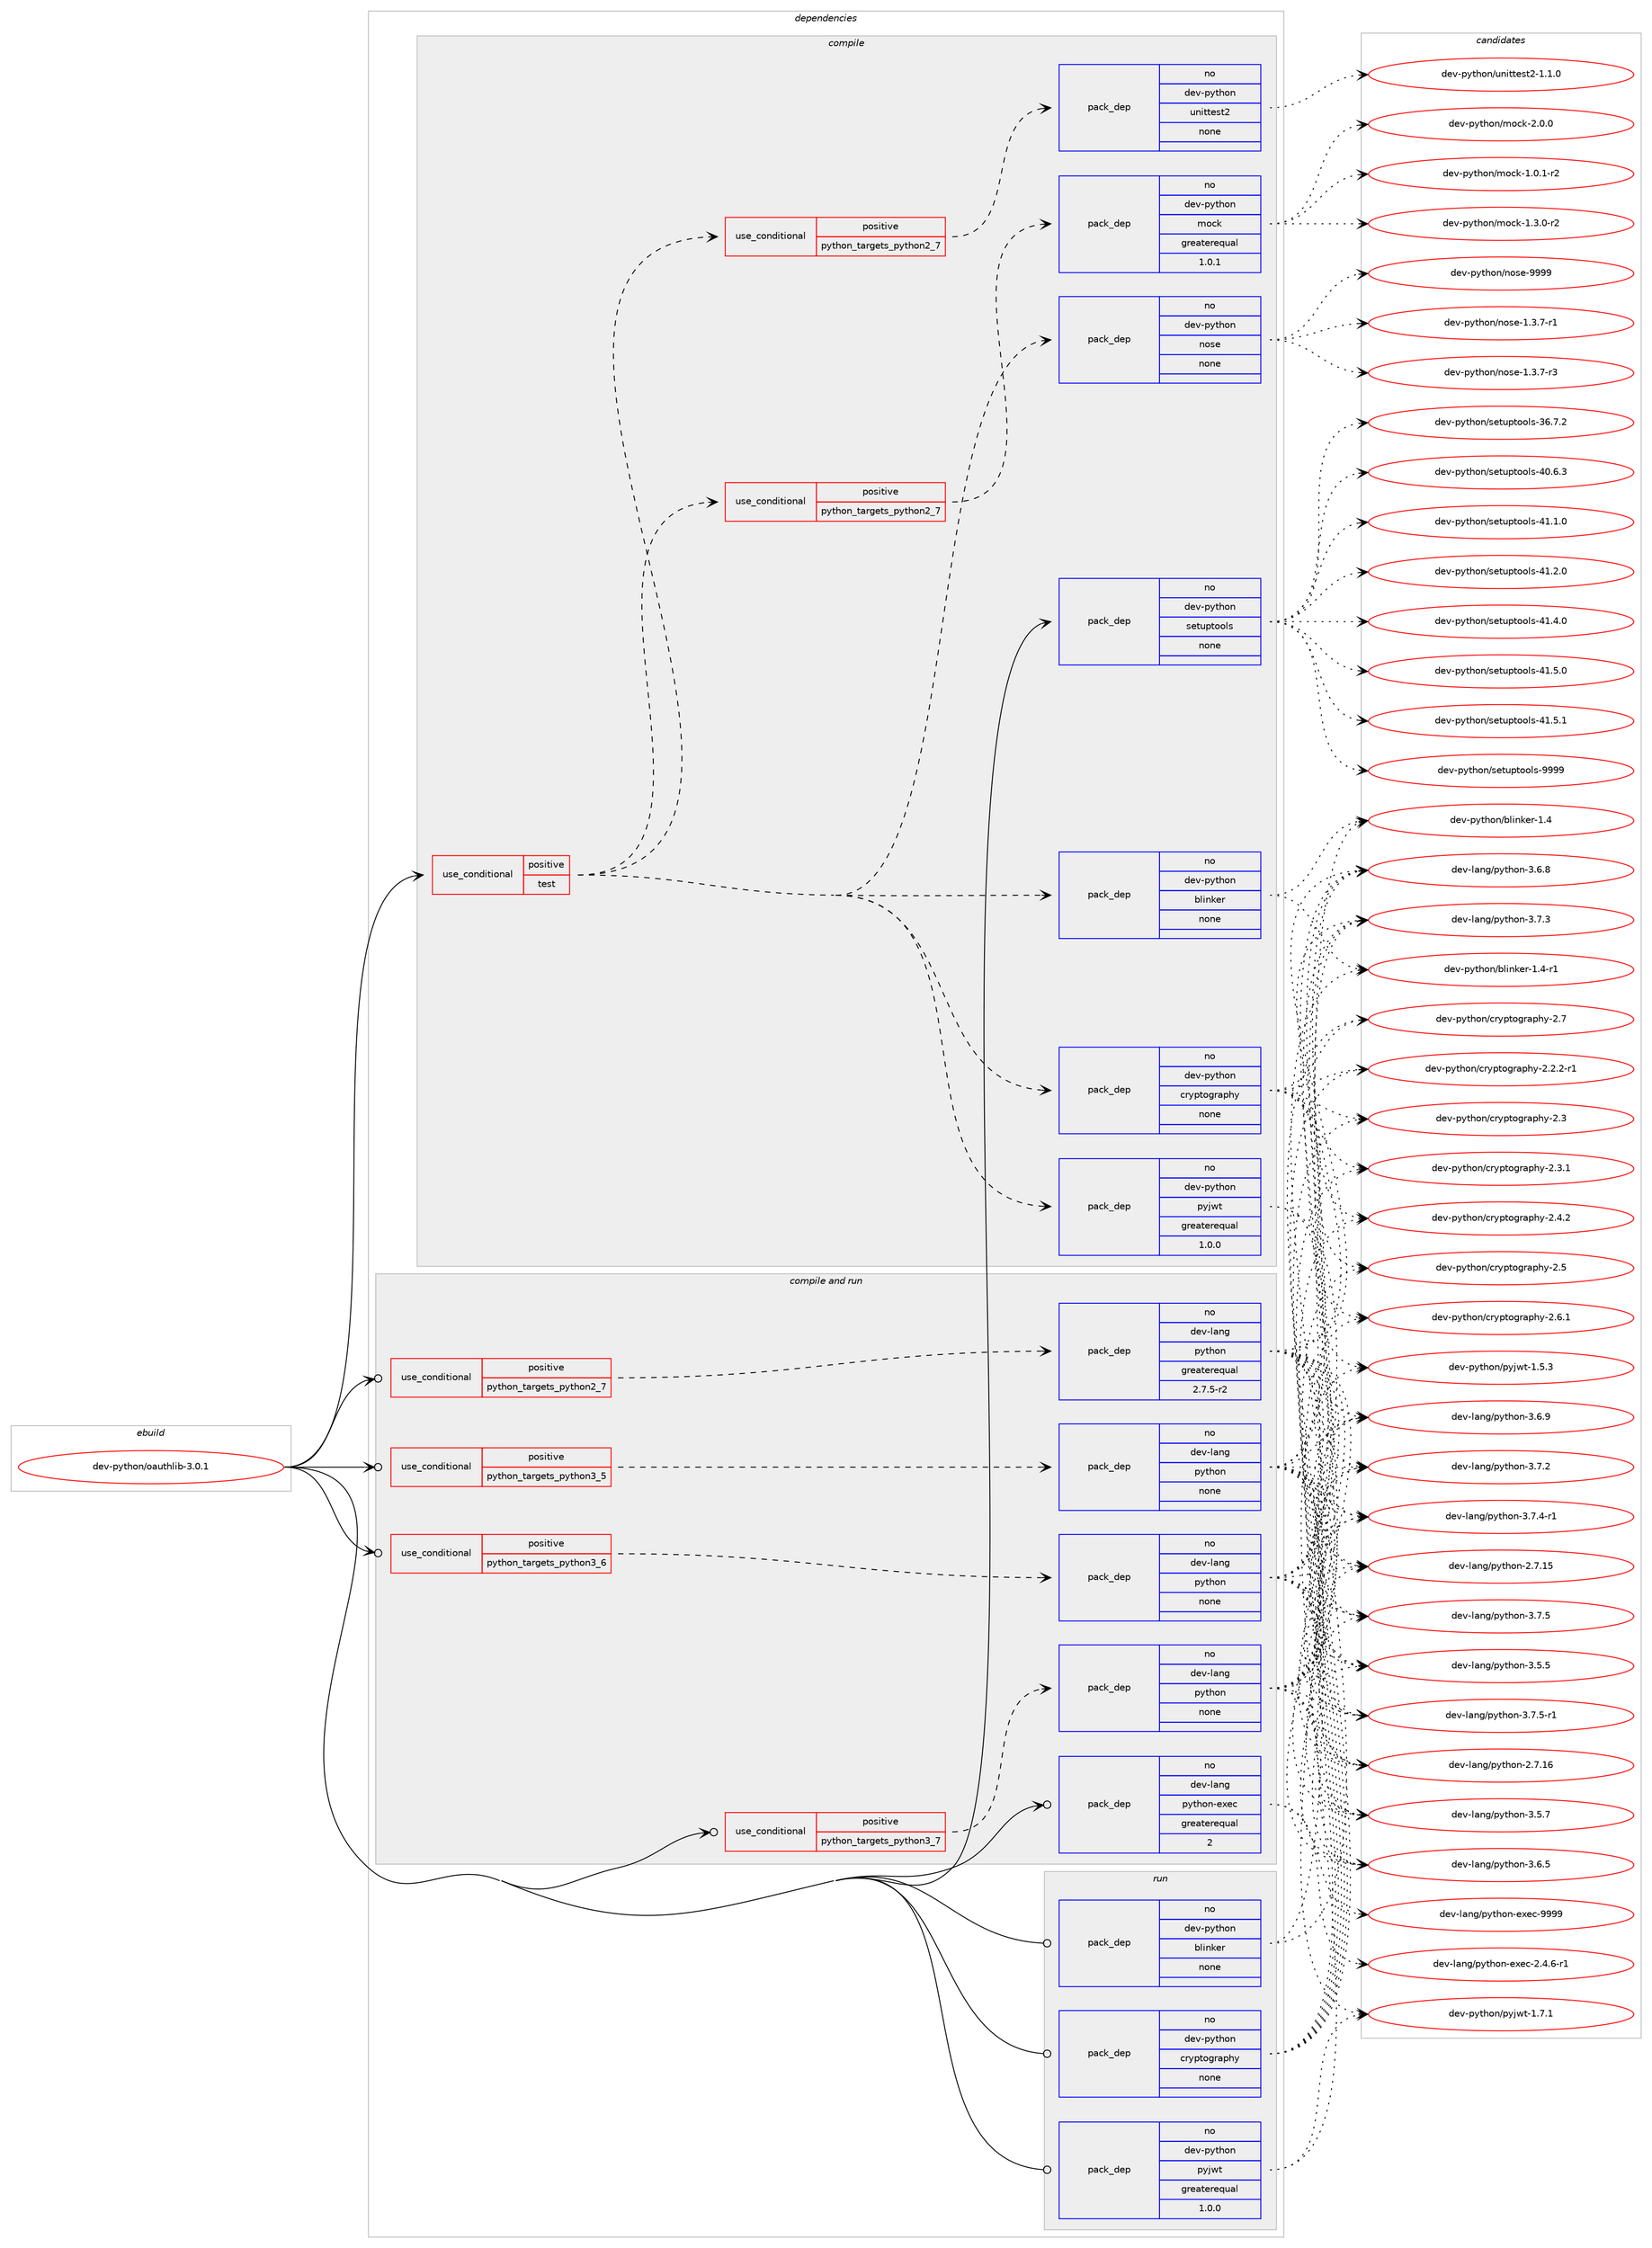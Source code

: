 digraph prolog {

# *************
# Graph options
# *************

newrank=true;
concentrate=true;
compound=true;
graph [rankdir=LR,fontname=Helvetica,fontsize=10,ranksep=1.5];#, ranksep=2.5, nodesep=0.2];
edge  [arrowhead=vee];
node  [fontname=Helvetica,fontsize=10];

# **********
# The ebuild
# **********

subgraph cluster_leftcol {
color=gray;
rank=same;
label=<<i>ebuild</i>>;
id [label="dev-python/oauthlib-3.0.1", color=red, width=4, href="../dev-python/oauthlib-3.0.1.svg"];
}

# ****************
# The dependencies
# ****************

subgraph cluster_midcol {
color=gray;
label=<<i>dependencies</i>>;
subgraph cluster_compile {
fillcolor="#eeeeee";
style=filled;
label=<<i>compile</i>>;
subgraph cond143507 {
dependency617744 [label=<<TABLE BORDER="0" CELLBORDER="1" CELLSPACING="0" CELLPADDING="4"><TR><TD ROWSPAN="3" CELLPADDING="10">use_conditional</TD></TR><TR><TD>positive</TD></TR><TR><TD>test</TD></TR></TABLE>>, shape=none, color=red];
subgraph pack462429 {
dependency617745 [label=<<TABLE BORDER="0" CELLBORDER="1" CELLSPACING="0" CELLPADDING="4" WIDTH="220"><TR><TD ROWSPAN="6" CELLPADDING="30">pack_dep</TD></TR><TR><TD WIDTH="110">no</TD></TR><TR><TD>dev-python</TD></TR><TR><TD>pyjwt</TD></TR><TR><TD>greaterequal</TD></TR><TR><TD>1.0.0</TD></TR></TABLE>>, shape=none, color=blue];
}
dependency617744:e -> dependency617745:w [weight=20,style="dashed",arrowhead="vee"];
subgraph pack462430 {
dependency617746 [label=<<TABLE BORDER="0" CELLBORDER="1" CELLSPACING="0" CELLPADDING="4" WIDTH="220"><TR><TD ROWSPAN="6" CELLPADDING="30">pack_dep</TD></TR><TR><TD WIDTH="110">no</TD></TR><TR><TD>dev-python</TD></TR><TR><TD>blinker</TD></TR><TR><TD>none</TD></TR><TR><TD></TD></TR></TABLE>>, shape=none, color=blue];
}
dependency617744:e -> dependency617746:w [weight=20,style="dashed",arrowhead="vee"];
subgraph pack462431 {
dependency617747 [label=<<TABLE BORDER="0" CELLBORDER="1" CELLSPACING="0" CELLPADDING="4" WIDTH="220"><TR><TD ROWSPAN="6" CELLPADDING="30">pack_dep</TD></TR><TR><TD WIDTH="110">no</TD></TR><TR><TD>dev-python</TD></TR><TR><TD>cryptography</TD></TR><TR><TD>none</TD></TR><TR><TD></TD></TR></TABLE>>, shape=none, color=blue];
}
dependency617744:e -> dependency617747:w [weight=20,style="dashed",arrowhead="vee"];
subgraph pack462432 {
dependency617748 [label=<<TABLE BORDER="0" CELLBORDER="1" CELLSPACING="0" CELLPADDING="4" WIDTH="220"><TR><TD ROWSPAN="6" CELLPADDING="30">pack_dep</TD></TR><TR><TD WIDTH="110">no</TD></TR><TR><TD>dev-python</TD></TR><TR><TD>nose</TD></TR><TR><TD>none</TD></TR><TR><TD></TD></TR></TABLE>>, shape=none, color=blue];
}
dependency617744:e -> dependency617748:w [weight=20,style="dashed",arrowhead="vee"];
subgraph cond143508 {
dependency617749 [label=<<TABLE BORDER="0" CELLBORDER="1" CELLSPACING="0" CELLPADDING="4"><TR><TD ROWSPAN="3" CELLPADDING="10">use_conditional</TD></TR><TR><TD>positive</TD></TR><TR><TD>python_targets_python2_7</TD></TR></TABLE>>, shape=none, color=red];
subgraph pack462433 {
dependency617750 [label=<<TABLE BORDER="0" CELLBORDER="1" CELLSPACING="0" CELLPADDING="4" WIDTH="220"><TR><TD ROWSPAN="6" CELLPADDING="30">pack_dep</TD></TR><TR><TD WIDTH="110">no</TD></TR><TR><TD>dev-python</TD></TR><TR><TD>mock</TD></TR><TR><TD>greaterequal</TD></TR><TR><TD>1.0.1</TD></TR></TABLE>>, shape=none, color=blue];
}
dependency617749:e -> dependency617750:w [weight=20,style="dashed",arrowhead="vee"];
}
dependency617744:e -> dependency617749:w [weight=20,style="dashed",arrowhead="vee"];
subgraph cond143509 {
dependency617751 [label=<<TABLE BORDER="0" CELLBORDER="1" CELLSPACING="0" CELLPADDING="4"><TR><TD ROWSPAN="3" CELLPADDING="10">use_conditional</TD></TR><TR><TD>positive</TD></TR><TR><TD>python_targets_python2_7</TD></TR></TABLE>>, shape=none, color=red];
subgraph pack462434 {
dependency617752 [label=<<TABLE BORDER="0" CELLBORDER="1" CELLSPACING="0" CELLPADDING="4" WIDTH="220"><TR><TD ROWSPAN="6" CELLPADDING="30">pack_dep</TD></TR><TR><TD WIDTH="110">no</TD></TR><TR><TD>dev-python</TD></TR><TR><TD>unittest2</TD></TR><TR><TD>none</TD></TR><TR><TD></TD></TR></TABLE>>, shape=none, color=blue];
}
dependency617751:e -> dependency617752:w [weight=20,style="dashed",arrowhead="vee"];
}
dependency617744:e -> dependency617751:w [weight=20,style="dashed",arrowhead="vee"];
}
id:e -> dependency617744:w [weight=20,style="solid",arrowhead="vee"];
subgraph pack462435 {
dependency617753 [label=<<TABLE BORDER="0" CELLBORDER="1" CELLSPACING="0" CELLPADDING="4" WIDTH="220"><TR><TD ROWSPAN="6" CELLPADDING="30">pack_dep</TD></TR><TR><TD WIDTH="110">no</TD></TR><TR><TD>dev-python</TD></TR><TR><TD>setuptools</TD></TR><TR><TD>none</TD></TR><TR><TD></TD></TR></TABLE>>, shape=none, color=blue];
}
id:e -> dependency617753:w [weight=20,style="solid",arrowhead="vee"];
}
subgraph cluster_compileandrun {
fillcolor="#eeeeee";
style=filled;
label=<<i>compile and run</i>>;
subgraph cond143510 {
dependency617754 [label=<<TABLE BORDER="0" CELLBORDER="1" CELLSPACING="0" CELLPADDING="4"><TR><TD ROWSPAN="3" CELLPADDING="10">use_conditional</TD></TR><TR><TD>positive</TD></TR><TR><TD>python_targets_python2_7</TD></TR></TABLE>>, shape=none, color=red];
subgraph pack462436 {
dependency617755 [label=<<TABLE BORDER="0" CELLBORDER="1" CELLSPACING="0" CELLPADDING="4" WIDTH="220"><TR><TD ROWSPAN="6" CELLPADDING="30">pack_dep</TD></TR><TR><TD WIDTH="110">no</TD></TR><TR><TD>dev-lang</TD></TR><TR><TD>python</TD></TR><TR><TD>greaterequal</TD></TR><TR><TD>2.7.5-r2</TD></TR></TABLE>>, shape=none, color=blue];
}
dependency617754:e -> dependency617755:w [weight=20,style="dashed",arrowhead="vee"];
}
id:e -> dependency617754:w [weight=20,style="solid",arrowhead="odotvee"];
subgraph cond143511 {
dependency617756 [label=<<TABLE BORDER="0" CELLBORDER="1" CELLSPACING="0" CELLPADDING="4"><TR><TD ROWSPAN="3" CELLPADDING="10">use_conditional</TD></TR><TR><TD>positive</TD></TR><TR><TD>python_targets_python3_5</TD></TR></TABLE>>, shape=none, color=red];
subgraph pack462437 {
dependency617757 [label=<<TABLE BORDER="0" CELLBORDER="1" CELLSPACING="0" CELLPADDING="4" WIDTH="220"><TR><TD ROWSPAN="6" CELLPADDING="30">pack_dep</TD></TR><TR><TD WIDTH="110">no</TD></TR><TR><TD>dev-lang</TD></TR><TR><TD>python</TD></TR><TR><TD>none</TD></TR><TR><TD></TD></TR></TABLE>>, shape=none, color=blue];
}
dependency617756:e -> dependency617757:w [weight=20,style="dashed",arrowhead="vee"];
}
id:e -> dependency617756:w [weight=20,style="solid",arrowhead="odotvee"];
subgraph cond143512 {
dependency617758 [label=<<TABLE BORDER="0" CELLBORDER="1" CELLSPACING="0" CELLPADDING="4"><TR><TD ROWSPAN="3" CELLPADDING="10">use_conditional</TD></TR><TR><TD>positive</TD></TR><TR><TD>python_targets_python3_6</TD></TR></TABLE>>, shape=none, color=red];
subgraph pack462438 {
dependency617759 [label=<<TABLE BORDER="0" CELLBORDER="1" CELLSPACING="0" CELLPADDING="4" WIDTH="220"><TR><TD ROWSPAN="6" CELLPADDING="30">pack_dep</TD></TR><TR><TD WIDTH="110">no</TD></TR><TR><TD>dev-lang</TD></TR><TR><TD>python</TD></TR><TR><TD>none</TD></TR><TR><TD></TD></TR></TABLE>>, shape=none, color=blue];
}
dependency617758:e -> dependency617759:w [weight=20,style="dashed",arrowhead="vee"];
}
id:e -> dependency617758:w [weight=20,style="solid",arrowhead="odotvee"];
subgraph cond143513 {
dependency617760 [label=<<TABLE BORDER="0" CELLBORDER="1" CELLSPACING="0" CELLPADDING="4"><TR><TD ROWSPAN="3" CELLPADDING="10">use_conditional</TD></TR><TR><TD>positive</TD></TR><TR><TD>python_targets_python3_7</TD></TR></TABLE>>, shape=none, color=red];
subgraph pack462439 {
dependency617761 [label=<<TABLE BORDER="0" CELLBORDER="1" CELLSPACING="0" CELLPADDING="4" WIDTH="220"><TR><TD ROWSPAN="6" CELLPADDING="30">pack_dep</TD></TR><TR><TD WIDTH="110">no</TD></TR><TR><TD>dev-lang</TD></TR><TR><TD>python</TD></TR><TR><TD>none</TD></TR><TR><TD></TD></TR></TABLE>>, shape=none, color=blue];
}
dependency617760:e -> dependency617761:w [weight=20,style="dashed",arrowhead="vee"];
}
id:e -> dependency617760:w [weight=20,style="solid",arrowhead="odotvee"];
subgraph pack462440 {
dependency617762 [label=<<TABLE BORDER="0" CELLBORDER="1" CELLSPACING="0" CELLPADDING="4" WIDTH="220"><TR><TD ROWSPAN="6" CELLPADDING="30">pack_dep</TD></TR><TR><TD WIDTH="110">no</TD></TR><TR><TD>dev-lang</TD></TR><TR><TD>python-exec</TD></TR><TR><TD>greaterequal</TD></TR><TR><TD>2</TD></TR></TABLE>>, shape=none, color=blue];
}
id:e -> dependency617762:w [weight=20,style="solid",arrowhead="odotvee"];
}
subgraph cluster_run {
fillcolor="#eeeeee";
style=filled;
label=<<i>run</i>>;
subgraph pack462441 {
dependency617763 [label=<<TABLE BORDER="0" CELLBORDER="1" CELLSPACING="0" CELLPADDING="4" WIDTH="220"><TR><TD ROWSPAN="6" CELLPADDING="30">pack_dep</TD></TR><TR><TD WIDTH="110">no</TD></TR><TR><TD>dev-python</TD></TR><TR><TD>blinker</TD></TR><TR><TD>none</TD></TR><TR><TD></TD></TR></TABLE>>, shape=none, color=blue];
}
id:e -> dependency617763:w [weight=20,style="solid",arrowhead="odot"];
subgraph pack462442 {
dependency617764 [label=<<TABLE BORDER="0" CELLBORDER="1" CELLSPACING="0" CELLPADDING="4" WIDTH="220"><TR><TD ROWSPAN="6" CELLPADDING="30">pack_dep</TD></TR><TR><TD WIDTH="110">no</TD></TR><TR><TD>dev-python</TD></TR><TR><TD>cryptography</TD></TR><TR><TD>none</TD></TR><TR><TD></TD></TR></TABLE>>, shape=none, color=blue];
}
id:e -> dependency617764:w [weight=20,style="solid",arrowhead="odot"];
subgraph pack462443 {
dependency617765 [label=<<TABLE BORDER="0" CELLBORDER="1" CELLSPACING="0" CELLPADDING="4" WIDTH="220"><TR><TD ROWSPAN="6" CELLPADDING="30">pack_dep</TD></TR><TR><TD WIDTH="110">no</TD></TR><TR><TD>dev-python</TD></TR><TR><TD>pyjwt</TD></TR><TR><TD>greaterequal</TD></TR><TR><TD>1.0.0</TD></TR></TABLE>>, shape=none, color=blue];
}
id:e -> dependency617765:w [weight=20,style="solid",arrowhead="odot"];
}
}

# **************
# The candidates
# **************

subgraph cluster_choices {
rank=same;
color=gray;
label=<<i>candidates</i>>;

subgraph choice462429 {
color=black;
nodesep=1;
choice1001011184511212111610411111047112121106119116454946534651 [label="dev-python/pyjwt-1.5.3", color=red, width=4,href="../dev-python/pyjwt-1.5.3.svg"];
choice1001011184511212111610411111047112121106119116454946554649 [label="dev-python/pyjwt-1.7.1", color=red, width=4,href="../dev-python/pyjwt-1.7.1.svg"];
dependency617745:e -> choice1001011184511212111610411111047112121106119116454946534651:w [style=dotted,weight="100"];
dependency617745:e -> choice1001011184511212111610411111047112121106119116454946554649:w [style=dotted,weight="100"];
}
subgraph choice462430 {
color=black;
nodesep=1;
choice10010111845112121116104111110479810810511010710111445494652 [label="dev-python/blinker-1.4", color=red, width=4,href="../dev-python/blinker-1.4.svg"];
choice100101118451121211161041111104798108105110107101114454946524511449 [label="dev-python/blinker-1.4-r1", color=red, width=4,href="../dev-python/blinker-1.4-r1.svg"];
dependency617746:e -> choice10010111845112121116104111110479810810511010710111445494652:w [style=dotted,weight="100"];
dependency617746:e -> choice100101118451121211161041111104798108105110107101114454946524511449:w [style=dotted,weight="100"];
}
subgraph choice462431 {
color=black;
nodesep=1;
choice100101118451121211161041111104799114121112116111103114971121041214550465046504511449 [label="dev-python/cryptography-2.2.2-r1", color=red, width=4,href="../dev-python/cryptography-2.2.2-r1.svg"];
choice1001011184511212111610411111047991141211121161111031149711210412145504651 [label="dev-python/cryptography-2.3", color=red, width=4,href="../dev-python/cryptography-2.3.svg"];
choice10010111845112121116104111110479911412111211611110311497112104121455046514649 [label="dev-python/cryptography-2.3.1", color=red, width=4,href="../dev-python/cryptography-2.3.1.svg"];
choice10010111845112121116104111110479911412111211611110311497112104121455046524650 [label="dev-python/cryptography-2.4.2", color=red, width=4,href="../dev-python/cryptography-2.4.2.svg"];
choice1001011184511212111610411111047991141211121161111031149711210412145504653 [label="dev-python/cryptography-2.5", color=red, width=4,href="../dev-python/cryptography-2.5.svg"];
choice10010111845112121116104111110479911412111211611110311497112104121455046544649 [label="dev-python/cryptography-2.6.1", color=red, width=4,href="../dev-python/cryptography-2.6.1.svg"];
choice1001011184511212111610411111047991141211121161111031149711210412145504655 [label="dev-python/cryptography-2.7", color=red, width=4,href="../dev-python/cryptography-2.7.svg"];
dependency617747:e -> choice100101118451121211161041111104799114121112116111103114971121041214550465046504511449:w [style=dotted,weight="100"];
dependency617747:e -> choice1001011184511212111610411111047991141211121161111031149711210412145504651:w [style=dotted,weight="100"];
dependency617747:e -> choice10010111845112121116104111110479911412111211611110311497112104121455046514649:w [style=dotted,weight="100"];
dependency617747:e -> choice10010111845112121116104111110479911412111211611110311497112104121455046524650:w [style=dotted,weight="100"];
dependency617747:e -> choice1001011184511212111610411111047991141211121161111031149711210412145504653:w [style=dotted,weight="100"];
dependency617747:e -> choice10010111845112121116104111110479911412111211611110311497112104121455046544649:w [style=dotted,weight="100"];
dependency617747:e -> choice1001011184511212111610411111047991141211121161111031149711210412145504655:w [style=dotted,weight="100"];
}
subgraph choice462432 {
color=black;
nodesep=1;
choice10010111845112121116104111110471101111151014549465146554511449 [label="dev-python/nose-1.3.7-r1", color=red, width=4,href="../dev-python/nose-1.3.7-r1.svg"];
choice10010111845112121116104111110471101111151014549465146554511451 [label="dev-python/nose-1.3.7-r3", color=red, width=4,href="../dev-python/nose-1.3.7-r3.svg"];
choice10010111845112121116104111110471101111151014557575757 [label="dev-python/nose-9999", color=red, width=4,href="../dev-python/nose-9999.svg"];
dependency617748:e -> choice10010111845112121116104111110471101111151014549465146554511449:w [style=dotted,weight="100"];
dependency617748:e -> choice10010111845112121116104111110471101111151014549465146554511451:w [style=dotted,weight="100"];
dependency617748:e -> choice10010111845112121116104111110471101111151014557575757:w [style=dotted,weight="100"];
}
subgraph choice462433 {
color=black;
nodesep=1;
choice1001011184511212111610411111047109111991074549464846494511450 [label="dev-python/mock-1.0.1-r2", color=red, width=4,href="../dev-python/mock-1.0.1-r2.svg"];
choice1001011184511212111610411111047109111991074549465146484511450 [label="dev-python/mock-1.3.0-r2", color=red, width=4,href="../dev-python/mock-1.3.0-r2.svg"];
choice100101118451121211161041111104710911199107455046484648 [label="dev-python/mock-2.0.0", color=red, width=4,href="../dev-python/mock-2.0.0.svg"];
dependency617750:e -> choice1001011184511212111610411111047109111991074549464846494511450:w [style=dotted,weight="100"];
dependency617750:e -> choice1001011184511212111610411111047109111991074549465146484511450:w [style=dotted,weight="100"];
dependency617750:e -> choice100101118451121211161041111104710911199107455046484648:w [style=dotted,weight="100"];
}
subgraph choice462434 {
color=black;
nodesep=1;
choice100101118451121211161041111104711711010511611610111511650454946494648 [label="dev-python/unittest2-1.1.0", color=red, width=4,href="../dev-python/unittest2-1.1.0.svg"];
dependency617752:e -> choice100101118451121211161041111104711711010511611610111511650454946494648:w [style=dotted,weight="100"];
}
subgraph choice462435 {
color=black;
nodesep=1;
choice100101118451121211161041111104711510111611711211611111110811545515446554650 [label="dev-python/setuptools-36.7.2", color=red, width=4,href="../dev-python/setuptools-36.7.2.svg"];
choice100101118451121211161041111104711510111611711211611111110811545524846544651 [label="dev-python/setuptools-40.6.3", color=red, width=4,href="../dev-python/setuptools-40.6.3.svg"];
choice100101118451121211161041111104711510111611711211611111110811545524946494648 [label="dev-python/setuptools-41.1.0", color=red, width=4,href="../dev-python/setuptools-41.1.0.svg"];
choice100101118451121211161041111104711510111611711211611111110811545524946504648 [label="dev-python/setuptools-41.2.0", color=red, width=4,href="../dev-python/setuptools-41.2.0.svg"];
choice100101118451121211161041111104711510111611711211611111110811545524946524648 [label="dev-python/setuptools-41.4.0", color=red, width=4,href="../dev-python/setuptools-41.4.0.svg"];
choice100101118451121211161041111104711510111611711211611111110811545524946534648 [label="dev-python/setuptools-41.5.0", color=red, width=4,href="../dev-python/setuptools-41.5.0.svg"];
choice100101118451121211161041111104711510111611711211611111110811545524946534649 [label="dev-python/setuptools-41.5.1", color=red, width=4,href="../dev-python/setuptools-41.5.1.svg"];
choice10010111845112121116104111110471151011161171121161111111081154557575757 [label="dev-python/setuptools-9999", color=red, width=4,href="../dev-python/setuptools-9999.svg"];
dependency617753:e -> choice100101118451121211161041111104711510111611711211611111110811545515446554650:w [style=dotted,weight="100"];
dependency617753:e -> choice100101118451121211161041111104711510111611711211611111110811545524846544651:w [style=dotted,weight="100"];
dependency617753:e -> choice100101118451121211161041111104711510111611711211611111110811545524946494648:w [style=dotted,weight="100"];
dependency617753:e -> choice100101118451121211161041111104711510111611711211611111110811545524946504648:w [style=dotted,weight="100"];
dependency617753:e -> choice100101118451121211161041111104711510111611711211611111110811545524946524648:w [style=dotted,weight="100"];
dependency617753:e -> choice100101118451121211161041111104711510111611711211611111110811545524946534648:w [style=dotted,weight="100"];
dependency617753:e -> choice100101118451121211161041111104711510111611711211611111110811545524946534649:w [style=dotted,weight="100"];
dependency617753:e -> choice10010111845112121116104111110471151011161171121161111111081154557575757:w [style=dotted,weight="100"];
}
subgraph choice462436 {
color=black;
nodesep=1;
choice10010111845108971101034711212111610411111045504655464953 [label="dev-lang/python-2.7.15", color=red, width=4,href="../dev-lang/python-2.7.15.svg"];
choice10010111845108971101034711212111610411111045504655464954 [label="dev-lang/python-2.7.16", color=red, width=4,href="../dev-lang/python-2.7.16.svg"];
choice100101118451089711010347112121116104111110455146534653 [label="dev-lang/python-3.5.5", color=red, width=4,href="../dev-lang/python-3.5.5.svg"];
choice100101118451089711010347112121116104111110455146534655 [label="dev-lang/python-3.5.7", color=red, width=4,href="../dev-lang/python-3.5.7.svg"];
choice100101118451089711010347112121116104111110455146544653 [label="dev-lang/python-3.6.5", color=red, width=4,href="../dev-lang/python-3.6.5.svg"];
choice100101118451089711010347112121116104111110455146544656 [label="dev-lang/python-3.6.8", color=red, width=4,href="../dev-lang/python-3.6.8.svg"];
choice100101118451089711010347112121116104111110455146544657 [label="dev-lang/python-3.6.9", color=red, width=4,href="../dev-lang/python-3.6.9.svg"];
choice100101118451089711010347112121116104111110455146554650 [label="dev-lang/python-3.7.2", color=red, width=4,href="../dev-lang/python-3.7.2.svg"];
choice100101118451089711010347112121116104111110455146554651 [label="dev-lang/python-3.7.3", color=red, width=4,href="../dev-lang/python-3.7.3.svg"];
choice1001011184510897110103471121211161041111104551465546524511449 [label="dev-lang/python-3.7.4-r1", color=red, width=4,href="../dev-lang/python-3.7.4-r1.svg"];
choice100101118451089711010347112121116104111110455146554653 [label="dev-lang/python-3.7.5", color=red, width=4,href="../dev-lang/python-3.7.5.svg"];
choice1001011184510897110103471121211161041111104551465546534511449 [label="dev-lang/python-3.7.5-r1", color=red, width=4,href="../dev-lang/python-3.7.5-r1.svg"];
dependency617755:e -> choice10010111845108971101034711212111610411111045504655464953:w [style=dotted,weight="100"];
dependency617755:e -> choice10010111845108971101034711212111610411111045504655464954:w [style=dotted,weight="100"];
dependency617755:e -> choice100101118451089711010347112121116104111110455146534653:w [style=dotted,weight="100"];
dependency617755:e -> choice100101118451089711010347112121116104111110455146534655:w [style=dotted,weight="100"];
dependency617755:e -> choice100101118451089711010347112121116104111110455146544653:w [style=dotted,weight="100"];
dependency617755:e -> choice100101118451089711010347112121116104111110455146544656:w [style=dotted,weight="100"];
dependency617755:e -> choice100101118451089711010347112121116104111110455146544657:w [style=dotted,weight="100"];
dependency617755:e -> choice100101118451089711010347112121116104111110455146554650:w [style=dotted,weight="100"];
dependency617755:e -> choice100101118451089711010347112121116104111110455146554651:w [style=dotted,weight="100"];
dependency617755:e -> choice1001011184510897110103471121211161041111104551465546524511449:w [style=dotted,weight="100"];
dependency617755:e -> choice100101118451089711010347112121116104111110455146554653:w [style=dotted,weight="100"];
dependency617755:e -> choice1001011184510897110103471121211161041111104551465546534511449:w [style=dotted,weight="100"];
}
subgraph choice462437 {
color=black;
nodesep=1;
choice10010111845108971101034711212111610411111045504655464953 [label="dev-lang/python-2.7.15", color=red, width=4,href="../dev-lang/python-2.7.15.svg"];
choice10010111845108971101034711212111610411111045504655464954 [label="dev-lang/python-2.7.16", color=red, width=4,href="../dev-lang/python-2.7.16.svg"];
choice100101118451089711010347112121116104111110455146534653 [label="dev-lang/python-3.5.5", color=red, width=4,href="../dev-lang/python-3.5.5.svg"];
choice100101118451089711010347112121116104111110455146534655 [label="dev-lang/python-3.5.7", color=red, width=4,href="../dev-lang/python-3.5.7.svg"];
choice100101118451089711010347112121116104111110455146544653 [label="dev-lang/python-3.6.5", color=red, width=4,href="../dev-lang/python-3.6.5.svg"];
choice100101118451089711010347112121116104111110455146544656 [label="dev-lang/python-3.6.8", color=red, width=4,href="../dev-lang/python-3.6.8.svg"];
choice100101118451089711010347112121116104111110455146544657 [label="dev-lang/python-3.6.9", color=red, width=4,href="../dev-lang/python-3.6.9.svg"];
choice100101118451089711010347112121116104111110455146554650 [label="dev-lang/python-3.7.2", color=red, width=4,href="../dev-lang/python-3.7.2.svg"];
choice100101118451089711010347112121116104111110455146554651 [label="dev-lang/python-3.7.3", color=red, width=4,href="../dev-lang/python-3.7.3.svg"];
choice1001011184510897110103471121211161041111104551465546524511449 [label="dev-lang/python-3.7.4-r1", color=red, width=4,href="../dev-lang/python-3.7.4-r1.svg"];
choice100101118451089711010347112121116104111110455146554653 [label="dev-lang/python-3.7.5", color=red, width=4,href="../dev-lang/python-3.7.5.svg"];
choice1001011184510897110103471121211161041111104551465546534511449 [label="dev-lang/python-3.7.5-r1", color=red, width=4,href="../dev-lang/python-3.7.5-r1.svg"];
dependency617757:e -> choice10010111845108971101034711212111610411111045504655464953:w [style=dotted,weight="100"];
dependency617757:e -> choice10010111845108971101034711212111610411111045504655464954:w [style=dotted,weight="100"];
dependency617757:e -> choice100101118451089711010347112121116104111110455146534653:w [style=dotted,weight="100"];
dependency617757:e -> choice100101118451089711010347112121116104111110455146534655:w [style=dotted,weight="100"];
dependency617757:e -> choice100101118451089711010347112121116104111110455146544653:w [style=dotted,weight="100"];
dependency617757:e -> choice100101118451089711010347112121116104111110455146544656:w [style=dotted,weight="100"];
dependency617757:e -> choice100101118451089711010347112121116104111110455146544657:w [style=dotted,weight="100"];
dependency617757:e -> choice100101118451089711010347112121116104111110455146554650:w [style=dotted,weight="100"];
dependency617757:e -> choice100101118451089711010347112121116104111110455146554651:w [style=dotted,weight="100"];
dependency617757:e -> choice1001011184510897110103471121211161041111104551465546524511449:w [style=dotted,weight="100"];
dependency617757:e -> choice100101118451089711010347112121116104111110455146554653:w [style=dotted,weight="100"];
dependency617757:e -> choice1001011184510897110103471121211161041111104551465546534511449:w [style=dotted,weight="100"];
}
subgraph choice462438 {
color=black;
nodesep=1;
choice10010111845108971101034711212111610411111045504655464953 [label="dev-lang/python-2.7.15", color=red, width=4,href="../dev-lang/python-2.7.15.svg"];
choice10010111845108971101034711212111610411111045504655464954 [label="dev-lang/python-2.7.16", color=red, width=4,href="../dev-lang/python-2.7.16.svg"];
choice100101118451089711010347112121116104111110455146534653 [label="dev-lang/python-3.5.5", color=red, width=4,href="../dev-lang/python-3.5.5.svg"];
choice100101118451089711010347112121116104111110455146534655 [label="dev-lang/python-3.5.7", color=red, width=4,href="../dev-lang/python-3.5.7.svg"];
choice100101118451089711010347112121116104111110455146544653 [label="dev-lang/python-3.6.5", color=red, width=4,href="../dev-lang/python-3.6.5.svg"];
choice100101118451089711010347112121116104111110455146544656 [label="dev-lang/python-3.6.8", color=red, width=4,href="../dev-lang/python-3.6.8.svg"];
choice100101118451089711010347112121116104111110455146544657 [label="dev-lang/python-3.6.9", color=red, width=4,href="../dev-lang/python-3.6.9.svg"];
choice100101118451089711010347112121116104111110455146554650 [label="dev-lang/python-3.7.2", color=red, width=4,href="../dev-lang/python-3.7.2.svg"];
choice100101118451089711010347112121116104111110455146554651 [label="dev-lang/python-3.7.3", color=red, width=4,href="../dev-lang/python-3.7.3.svg"];
choice1001011184510897110103471121211161041111104551465546524511449 [label="dev-lang/python-3.7.4-r1", color=red, width=4,href="../dev-lang/python-3.7.4-r1.svg"];
choice100101118451089711010347112121116104111110455146554653 [label="dev-lang/python-3.7.5", color=red, width=4,href="../dev-lang/python-3.7.5.svg"];
choice1001011184510897110103471121211161041111104551465546534511449 [label="dev-lang/python-3.7.5-r1", color=red, width=4,href="../dev-lang/python-3.7.5-r1.svg"];
dependency617759:e -> choice10010111845108971101034711212111610411111045504655464953:w [style=dotted,weight="100"];
dependency617759:e -> choice10010111845108971101034711212111610411111045504655464954:w [style=dotted,weight="100"];
dependency617759:e -> choice100101118451089711010347112121116104111110455146534653:w [style=dotted,weight="100"];
dependency617759:e -> choice100101118451089711010347112121116104111110455146534655:w [style=dotted,weight="100"];
dependency617759:e -> choice100101118451089711010347112121116104111110455146544653:w [style=dotted,weight="100"];
dependency617759:e -> choice100101118451089711010347112121116104111110455146544656:w [style=dotted,weight="100"];
dependency617759:e -> choice100101118451089711010347112121116104111110455146544657:w [style=dotted,weight="100"];
dependency617759:e -> choice100101118451089711010347112121116104111110455146554650:w [style=dotted,weight="100"];
dependency617759:e -> choice100101118451089711010347112121116104111110455146554651:w [style=dotted,weight="100"];
dependency617759:e -> choice1001011184510897110103471121211161041111104551465546524511449:w [style=dotted,weight="100"];
dependency617759:e -> choice100101118451089711010347112121116104111110455146554653:w [style=dotted,weight="100"];
dependency617759:e -> choice1001011184510897110103471121211161041111104551465546534511449:w [style=dotted,weight="100"];
}
subgraph choice462439 {
color=black;
nodesep=1;
choice10010111845108971101034711212111610411111045504655464953 [label="dev-lang/python-2.7.15", color=red, width=4,href="../dev-lang/python-2.7.15.svg"];
choice10010111845108971101034711212111610411111045504655464954 [label="dev-lang/python-2.7.16", color=red, width=4,href="../dev-lang/python-2.7.16.svg"];
choice100101118451089711010347112121116104111110455146534653 [label="dev-lang/python-3.5.5", color=red, width=4,href="../dev-lang/python-3.5.5.svg"];
choice100101118451089711010347112121116104111110455146534655 [label="dev-lang/python-3.5.7", color=red, width=4,href="../dev-lang/python-3.5.7.svg"];
choice100101118451089711010347112121116104111110455146544653 [label="dev-lang/python-3.6.5", color=red, width=4,href="../dev-lang/python-3.6.5.svg"];
choice100101118451089711010347112121116104111110455146544656 [label="dev-lang/python-3.6.8", color=red, width=4,href="../dev-lang/python-3.6.8.svg"];
choice100101118451089711010347112121116104111110455146544657 [label="dev-lang/python-3.6.9", color=red, width=4,href="../dev-lang/python-3.6.9.svg"];
choice100101118451089711010347112121116104111110455146554650 [label="dev-lang/python-3.7.2", color=red, width=4,href="../dev-lang/python-3.7.2.svg"];
choice100101118451089711010347112121116104111110455146554651 [label="dev-lang/python-3.7.3", color=red, width=4,href="../dev-lang/python-3.7.3.svg"];
choice1001011184510897110103471121211161041111104551465546524511449 [label="dev-lang/python-3.7.4-r1", color=red, width=4,href="../dev-lang/python-3.7.4-r1.svg"];
choice100101118451089711010347112121116104111110455146554653 [label="dev-lang/python-3.7.5", color=red, width=4,href="../dev-lang/python-3.7.5.svg"];
choice1001011184510897110103471121211161041111104551465546534511449 [label="dev-lang/python-3.7.5-r1", color=red, width=4,href="../dev-lang/python-3.7.5-r1.svg"];
dependency617761:e -> choice10010111845108971101034711212111610411111045504655464953:w [style=dotted,weight="100"];
dependency617761:e -> choice10010111845108971101034711212111610411111045504655464954:w [style=dotted,weight="100"];
dependency617761:e -> choice100101118451089711010347112121116104111110455146534653:w [style=dotted,weight="100"];
dependency617761:e -> choice100101118451089711010347112121116104111110455146534655:w [style=dotted,weight="100"];
dependency617761:e -> choice100101118451089711010347112121116104111110455146544653:w [style=dotted,weight="100"];
dependency617761:e -> choice100101118451089711010347112121116104111110455146544656:w [style=dotted,weight="100"];
dependency617761:e -> choice100101118451089711010347112121116104111110455146544657:w [style=dotted,weight="100"];
dependency617761:e -> choice100101118451089711010347112121116104111110455146554650:w [style=dotted,weight="100"];
dependency617761:e -> choice100101118451089711010347112121116104111110455146554651:w [style=dotted,weight="100"];
dependency617761:e -> choice1001011184510897110103471121211161041111104551465546524511449:w [style=dotted,weight="100"];
dependency617761:e -> choice100101118451089711010347112121116104111110455146554653:w [style=dotted,weight="100"];
dependency617761:e -> choice1001011184510897110103471121211161041111104551465546534511449:w [style=dotted,weight="100"];
}
subgraph choice462440 {
color=black;
nodesep=1;
choice10010111845108971101034711212111610411111045101120101994550465246544511449 [label="dev-lang/python-exec-2.4.6-r1", color=red, width=4,href="../dev-lang/python-exec-2.4.6-r1.svg"];
choice10010111845108971101034711212111610411111045101120101994557575757 [label="dev-lang/python-exec-9999", color=red, width=4,href="../dev-lang/python-exec-9999.svg"];
dependency617762:e -> choice10010111845108971101034711212111610411111045101120101994550465246544511449:w [style=dotted,weight="100"];
dependency617762:e -> choice10010111845108971101034711212111610411111045101120101994557575757:w [style=dotted,weight="100"];
}
subgraph choice462441 {
color=black;
nodesep=1;
choice10010111845112121116104111110479810810511010710111445494652 [label="dev-python/blinker-1.4", color=red, width=4,href="../dev-python/blinker-1.4.svg"];
choice100101118451121211161041111104798108105110107101114454946524511449 [label="dev-python/blinker-1.4-r1", color=red, width=4,href="../dev-python/blinker-1.4-r1.svg"];
dependency617763:e -> choice10010111845112121116104111110479810810511010710111445494652:w [style=dotted,weight="100"];
dependency617763:e -> choice100101118451121211161041111104798108105110107101114454946524511449:w [style=dotted,weight="100"];
}
subgraph choice462442 {
color=black;
nodesep=1;
choice100101118451121211161041111104799114121112116111103114971121041214550465046504511449 [label="dev-python/cryptography-2.2.2-r1", color=red, width=4,href="../dev-python/cryptography-2.2.2-r1.svg"];
choice1001011184511212111610411111047991141211121161111031149711210412145504651 [label="dev-python/cryptography-2.3", color=red, width=4,href="../dev-python/cryptography-2.3.svg"];
choice10010111845112121116104111110479911412111211611110311497112104121455046514649 [label="dev-python/cryptography-2.3.1", color=red, width=4,href="../dev-python/cryptography-2.3.1.svg"];
choice10010111845112121116104111110479911412111211611110311497112104121455046524650 [label="dev-python/cryptography-2.4.2", color=red, width=4,href="../dev-python/cryptography-2.4.2.svg"];
choice1001011184511212111610411111047991141211121161111031149711210412145504653 [label="dev-python/cryptography-2.5", color=red, width=4,href="../dev-python/cryptography-2.5.svg"];
choice10010111845112121116104111110479911412111211611110311497112104121455046544649 [label="dev-python/cryptography-2.6.1", color=red, width=4,href="../dev-python/cryptography-2.6.1.svg"];
choice1001011184511212111610411111047991141211121161111031149711210412145504655 [label="dev-python/cryptography-2.7", color=red, width=4,href="../dev-python/cryptography-2.7.svg"];
dependency617764:e -> choice100101118451121211161041111104799114121112116111103114971121041214550465046504511449:w [style=dotted,weight="100"];
dependency617764:e -> choice1001011184511212111610411111047991141211121161111031149711210412145504651:w [style=dotted,weight="100"];
dependency617764:e -> choice10010111845112121116104111110479911412111211611110311497112104121455046514649:w [style=dotted,weight="100"];
dependency617764:e -> choice10010111845112121116104111110479911412111211611110311497112104121455046524650:w [style=dotted,weight="100"];
dependency617764:e -> choice1001011184511212111610411111047991141211121161111031149711210412145504653:w [style=dotted,weight="100"];
dependency617764:e -> choice10010111845112121116104111110479911412111211611110311497112104121455046544649:w [style=dotted,weight="100"];
dependency617764:e -> choice1001011184511212111610411111047991141211121161111031149711210412145504655:w [style=dotted,weight="100"];
}
subgraph choice462443 {
color=black;
nodesep=1;
choice1001011184511212111610411111047112121106119116454946534651 [label="dev-python/pyjwt-1.5.3", color=red, width=4,href="../dev-python/pyjwt-1.5.3.svg"];
choice1001011184511212111610411111047112121106119116454946554649 [label="dev-python/pyjwt-1.7.1", color=red, width=4,href="../dev-python/pyjwt-1.7.1.svg"];
dependency617765:e -> choice1001011184511212111610411111047112121106119116454946534651:w [style=dotted,weight="100"];
dependency617765:e -> choice1001011184511212111610411111047112121106119116454946554649:w [style=dotted,weight="100"];
}
}

}
